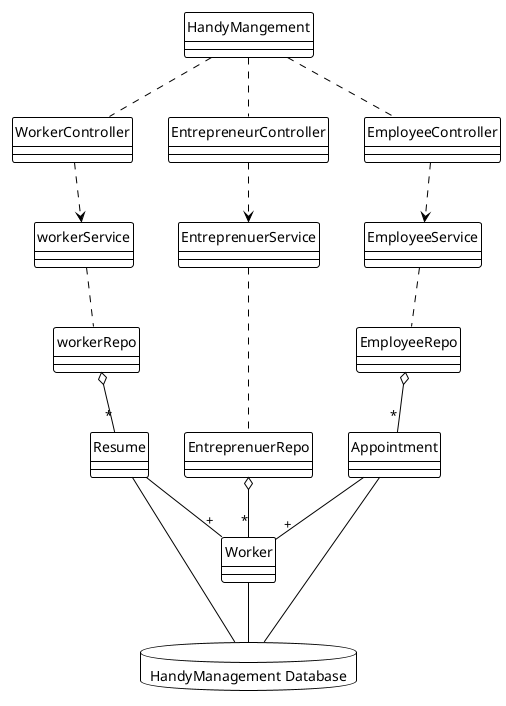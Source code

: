 @startuml Handy Mangement
skinparam style Strictuml

!theme plain


class HandyMangement {
   
}

class WorkerController {
   
}

class EntrepreneurController {
   
}

class EmployeeController {

}

class workerService{}
class workerRepo{}

class EmployeeService{}
class EmployeeRepo{}

class EntreprenuerService{}
class EntreprenuerRepo{}

database "HandyManagement Database"{
}


HandyMangement .. WorkerController
HandyMangement .. EntrepreneurController
HandyMangement .. EmployeeController


WorkerController ..> workerService
EntrepreneurController ..> EntreprenuerService
EmployeeController ..> EmployeeService


workerService .. workerRepo
EmployeeService .. EmployeeRepo
EntreprenuerService .. EntreprenuerRepo

workerRepo o--"*" Resume 
EntreprenuerRepo o--"*" Worker 

EmployeeRepo o--"*" Appointment 
Appointment --"+" Worker

Resume --"+" Worker

Worker -- "HandyManagement Database"
Appointment -- "HandyManagement Database"
Resume -- "HandyManagement Database"





@enduml